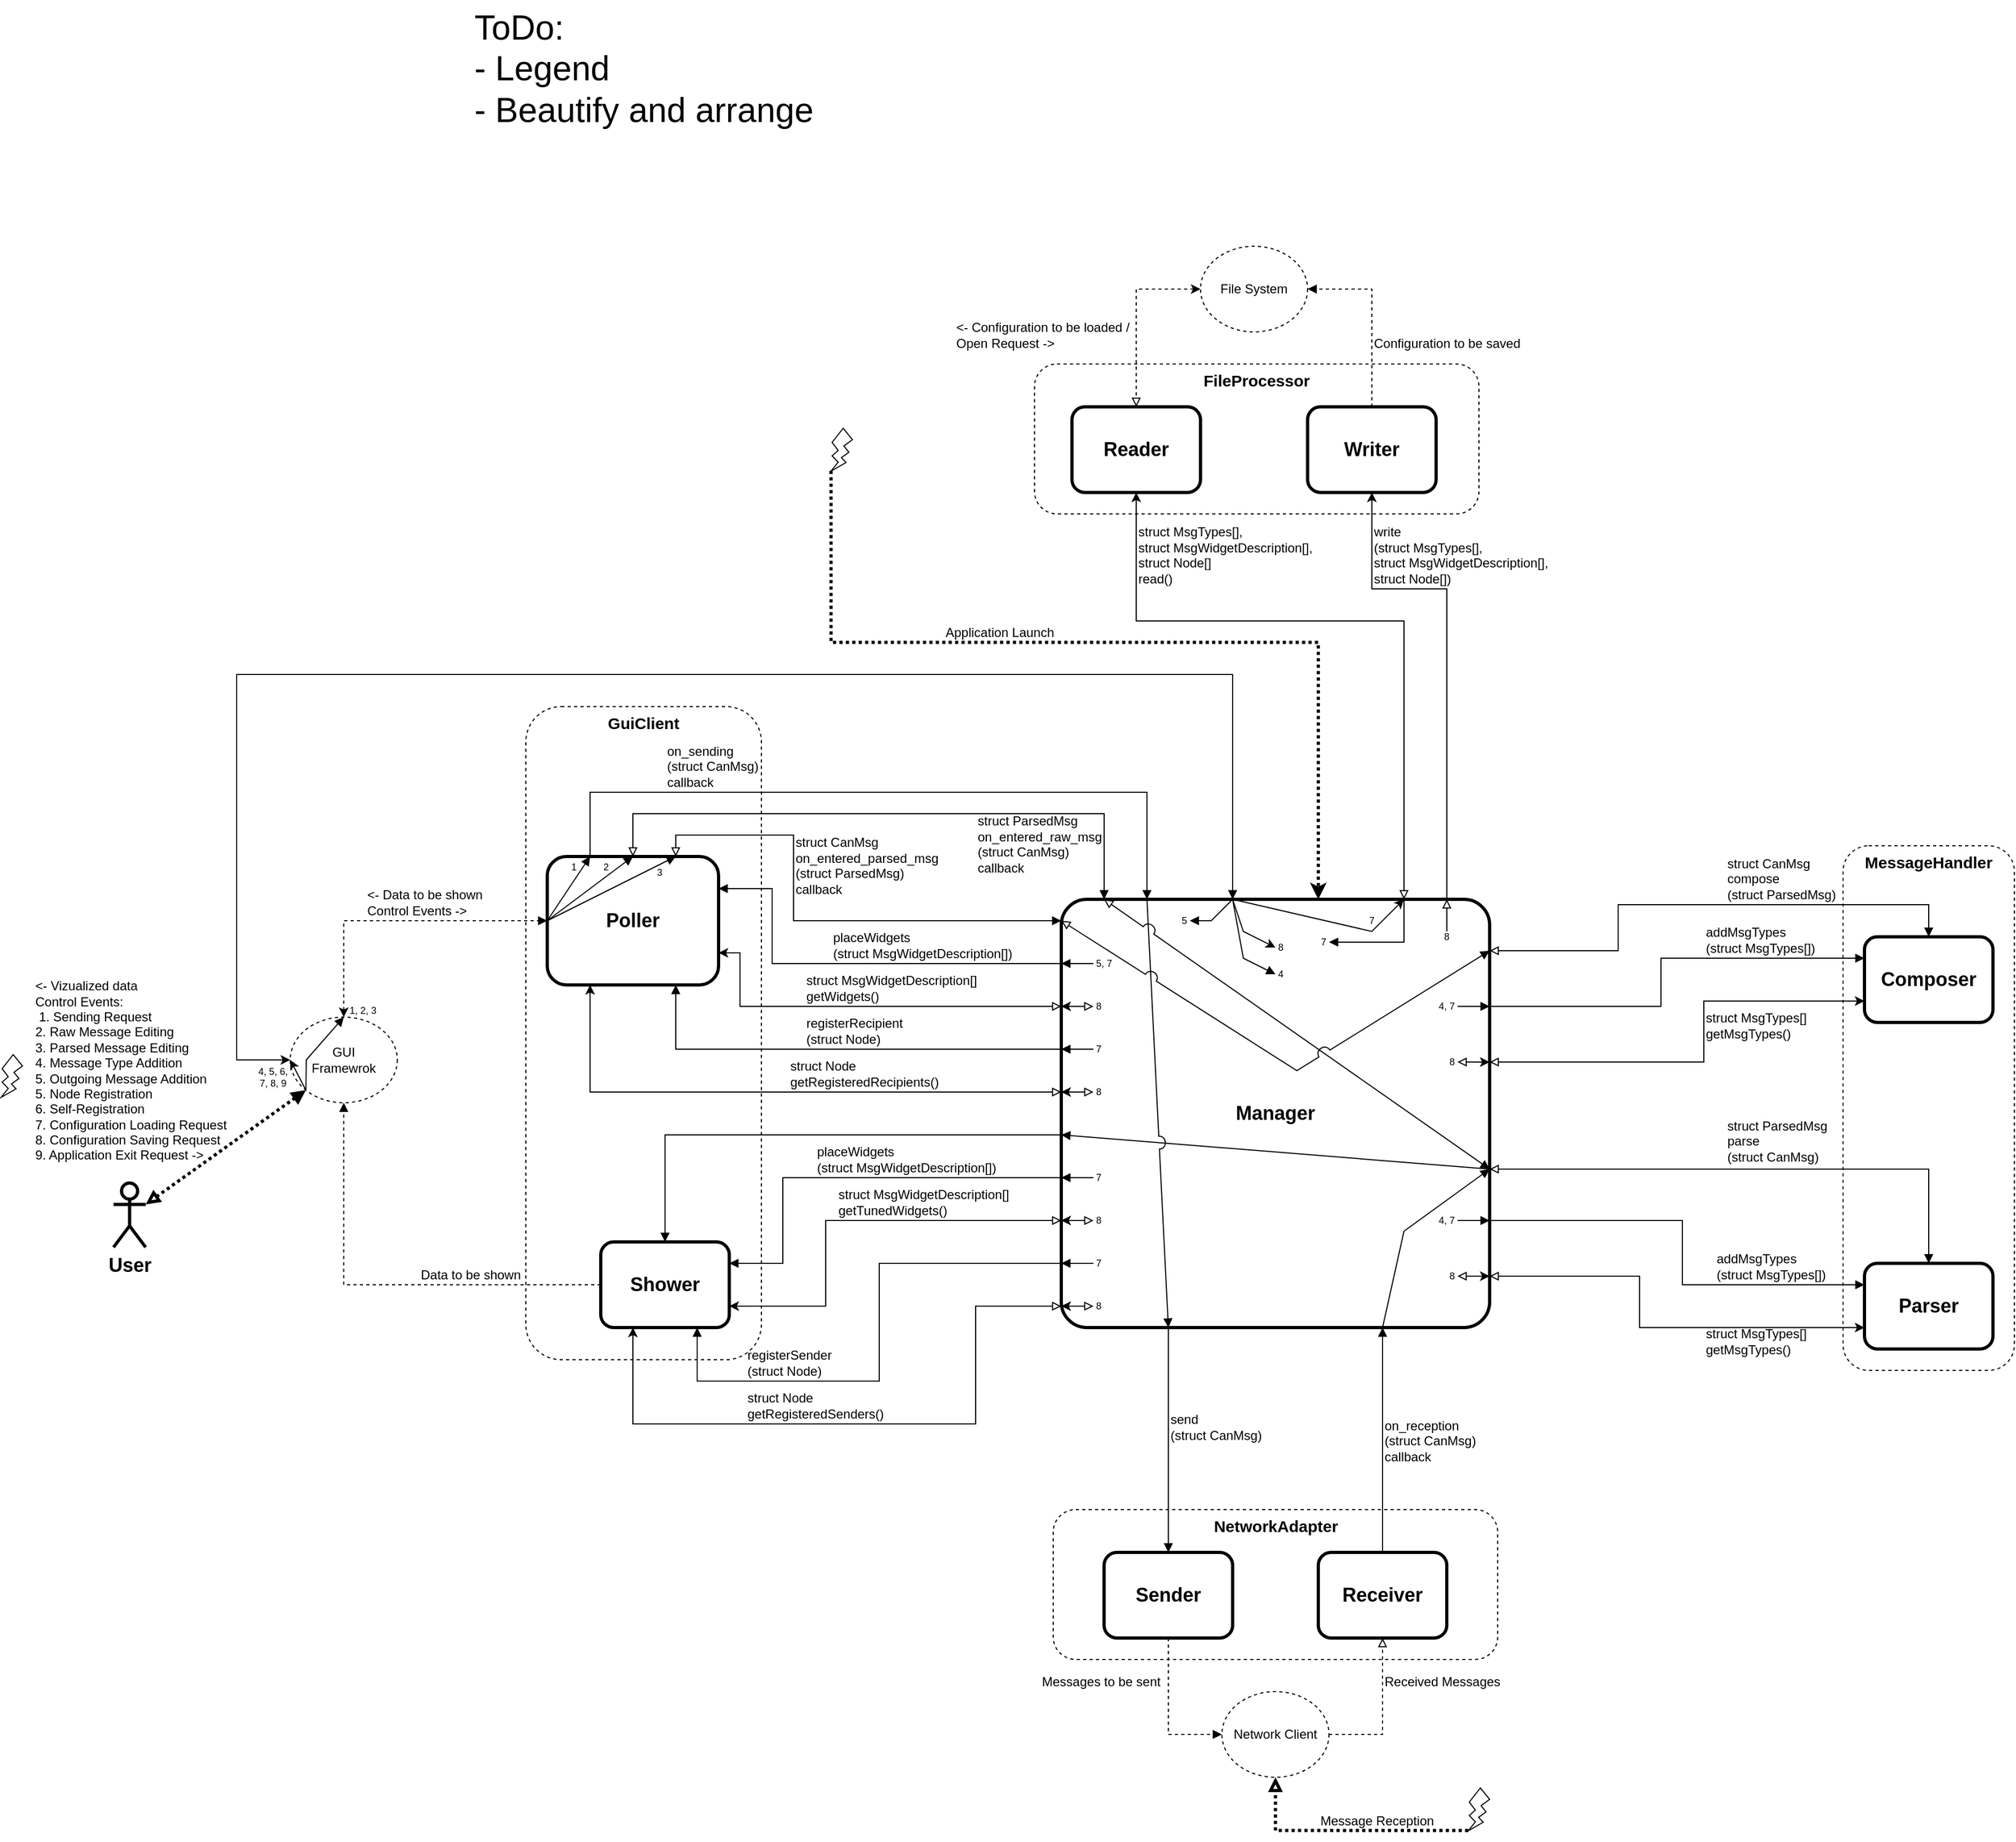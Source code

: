 <mxfile version="24.7.17">
  <diagram name="Page-1" id="uqv7fCo5bTJ5ZhZfO4SZ">
    <mxGraphModel dx="5737" dy="3427" grid="1" gridSize="10" guides="1" tooltips="1" connect="1" arrows="1" fold="1" page="1" pageScale="1" pageWidth="850" pageHeight="850" math="0" shadow="0">
      <root>
        <mxCell id="0" />
        <mxCell id="1" parent="0" />
        <mxCell id="1b7-D6uKj-gsO6m6T2Pv-167" value="FileProcessor" style="rounded=1;whiteSpace=wrap;html=1;fillColor=none;dashed=1;verticalAlign=top;fontSize=15;fontStyle=1" vertex="1" parent="1">
          <mxGeometry x="-1025" y="-840" width="415" height="140" as="geometry" />
        </mxCell>
        <mxCell id="RxVEweEcyjAFFzbMhuwT-1" value="ToDo:&lt;div&gt;- Legend&lt;/div&gt;&lt;div&gt;- Beautify and arrange&lt;/div&gt;" style="text;html=1;align=left;verticalAlign=top;whiteSpace=wrap;rounded=0;fontSize=32;" parent="1" vertex="1">
          <mxGeometry x="-1550" y="-1180" width="1040" height="130" as="geometry" />
        </mxCell>
        <mxCell id="1b7-D6uKj-gsO6m6T2Pv-50" style="edgeStyle=orthogonalEdgeStyle;rounded=0;orthogonalLoop=1;jettySize=auto;html=1;entryX=0;entryY=0.5;entryDx=0;entryDy=0;exitX=0.5;exitY=1;exitDx=0;exitDy=0;dashed=1;endArrow=block;endFill=1;" edge="1" parent="1" source="TQEX-bvaSzcbGmNimmWH-2" target="TQEX-bvaSzcbGmNimmWH-41">
          <mxGeometry relative="1" as="geometry" />
        </mxCell>
        <mxCell id="TQEX-bvaSzcbGmNimmWH-2" value="Sender" style="rounded=1;whiteSpace=wrap;html=1;strokeWidth=3;fontSize=18;fontStyle=1" parent="1" vertex="1">
          <mxGeometry x="-960" y="270" width="120" height="80" as="geometry" />
        </mxCell>
        <mxCell id="TQEX-bvaSzcbGmNimmWH-67" style="edgeStyle=orthogonalEdgeStyle;rounded=0;orthogonalLoop=1;jettySize=auto;html=1;entryX=0.75;entryY=1;entryDx=0;entryDy=0;endArrow=block;endFill=1;entryPerimeter=0;" parent="1" source="TQEX-bvaSzcbGmNimmWH-4" target="TQEX-bvaSzcbGmNimmWH-48" edge="1">
          <mxGeometry relative="1" as="geometry">
            <Array as="points">
              <mxPoint x="-700" y="210" />
              <mxPoint x="-700" y="210" />
            </Array>
            <mxPoint x="-750" y="110" as="targetPoint" />
          </mxGeometry>
        </mxCell>
        <mxCell id="TQEX-bvaSzcbGmNimmWH-4" value="Receiver" style="rounded=1;whiteSpace=wrap;html=1;strokeWidth=3;fontSize=18;fontStyle=1" parent="1" vertex="1">
          <mxGeometry x="-760" y="270" width="120" height="80" as="geometry" />
        </mxCell>
        <mxCell id="TQEX-bvaSzcbGmNimmWH-8" value="Composer" style="rounded=1;whiteSpace=wrap;html=1;strokeWidth=3;fontSize=18;fontStyle=1" parent="1" vertex="1">
          <mxGeometry x="-250" y="-305" width="120" height="80" as="geometry" />
        </mxCell>
        <mxCell id="TQEX-bvaSzcbGmNimmWH-12" value="Parser" style="rounded=1;whiteSpace=wrap;html=1;strokeWidth=3;fontSize=18;fontStyle=1" parent="1" vertex="1">
          <mxGeometry x="-250" width="120" height="80" as="geometry" />
        </mxCell>
        <mxCell id="TQEX-bvaSzcbGmNimmWH-77" style="edgeStyle=orthogonalEdgeStyle;rounded=0;orthogonalLoop=1;jettySize=auto;html=1;endArrow=block;endFill=1;exitX=0.25;exitY=0;exitDx=0;exitDy=0;entryX=0.2;entryY=0;entryDx=0;entryDy=0;entryPerimeter=0;" parent="1" source="TQEX-bvaSzcbGmNimmWH-14" target="TQEX-bvaSzcbGmNimmWH-48" edge="1">
          <mxGeometry relative="1" as="geometry">
            <Array as="points">
              <mxPoint x="-1440" y="-440" />
              <mxPoint x="-920" y="-440" />
            </Array>
            <mxPoint x="-950" y="-420" as="targetPoint" />
          </mxGeometry>
        </mxCell>
        <mxCell id="TQEX-bvaSzcbGmNimmWH-80" style="edgeStyle=orthogonalEdgeStyle;rounded=0;orthogonalLoop=1;jettySize=auto;html=1;entryX=0.1;entryY=0;entryDx=0;entryDy=0;endArrow=block;endFill=1;startArrow=block;startFill=0;exitX=0.5;exitY=0;exitDx=0;exitDy=0;entryPerimeter=0;" parent="1" source="TQEX-bvaSzcbGmNimmWH-14" target="TQEX-bvaSzcbGmNimmWH-48" edge="1">
          <mxGeometry relative="1" as="geometry">
            <Array as="points">
              <mxPoint x="-1400" y="-420" />
              <mxPoint x="-960" y="-420" />
            </Array>
          </mxGeometry>
        </mxCell>
        <mxCell id="TQEX-bvaSzcbGmNimmWH-82" style="edgeStyle=orthogonalEdgeStyle;rounded=0;orthogonalLoop=1;jettySize=auto;html=1;exitX=0.75;exitY=0;exitDx=0;exitDy=0;entryX=0;entryY=0.05;entryDx=0;entryDy=0;endArrow=block;endFill=1;startArrow=block;startFill=0;entryPerimeter=0;" parent="1" source="TQEX-bvaSzcbGmNimmWH-14" target="TQEX-bvaSzcbGmNimmWH-48" edge="1">
          <mxGeometry relative="1" as="geometry">
            <Array as="points">
              <mxPoint x="-1360" y="-400" />
              <mxPoint x="-1250" y="-400" />
              <mxPoint x="-1250" y="-320" />
            </Array>
          </mxGeometry>
        </mxCell>
        <mxCell id="TQEX-bvaSzcbGmNimmWH-14" value="Poller" style="rounded=1;whiteSpace=wrap;html=1;strokeWidth=3;fontSize=18;fontStyle=1" parent="1" vertex="1">
          <mxGeometry x="-1480" y="-380" width="160" height="120" as="geometry" />
        </mxCell>
        <mxCell id="TQEX-bvaSzcbGmNimmWH-16" style="edgeStyle=orthogonalEdgeStyle;rounded=0;orthogonalLoop=1;jettySize=auto;html=1;exitX=0;exitY=0.5;exitDx=0;exitDy=0;entryX=0.5;entryY=1;entryDx=0;entryDy=0;dashed=1;endArrow=block;endFill=1;" parent="1" source="TQEX-bvaSzcbGmNimmWH-17" target="TQEX-bvaSzcbGmNimmWH-43" edge="1">
          <mxGeometry relative="1" as="geometry" />
        </mxCell>
        <mxCell id="TQEX-bvaSzcbGmNimmWH-17" value="Shower" style="rounded=1;whiteSpace=wrap;html=1;strokeWidth=3;fontSize=18;fontStyle=1" parent="1" vertex="1">
          <mxGeometry x="-1430" y="-20" width="120" height="80" as="geometry" />
        </mxCell>
        <mxCell id="TQEX-bvaSzcbGmNimmWH-18" style="edgeStyle=orthogonalEdgeStyle;rounded=0;orthogonalLoop=1;jettySize=auto;html=1;entryX=1;entryY=0.5;entryDx=0;entryDy=0;dashed=1;endArrow=block;endFill=1;" parent="1" source="TQEX-bvaSzcbGmNimmWH-19" target="TQEX-bvaSzcbGmNimmWH-45" edge="1">
          <mxGeometry relative="1" as="geometry">
            <Array as="points">
              <mxPoint x="-710" y="-910" />
            </Array>
          </mxGeometry>
        </mxCell>
        <mxCell id="TQEX-bvaSzcbGmNimmWH-19" value="Writer" style="rounded=1;whiteSpace=wrap;html=1;strokeWidth=3;fontSize=18;fontStyle=1" parent="1" vertex="1">
          <mxGeometry x="-770" y="-800" width="120" height="80" as="geometry" />
        </mxCell>
        <mxCell id="TQEX-bvaSzcbGmNimmWH-24" value="Reader" style="rounded=1;whiteSpace=wrap;html=1;strokeWidth=3;fontSize=18;fontStyle=1" parent="1" vertex="1">
          <mxGeometry x="-990" y="-800" width="120" height="80" as="geometry" />
        </mxCell>
        <mxCell id="1b7-D6uKj-gsO6m6T2Pv-59" style="edgeStyle=orthogonalEdgeStyle;rounded=0;orthogonalLoop=1;jettySize=auto;html=1;entryX=0.5;entryY=1;entryDx=0;entryDy=0;dashed=1;endArrow=block;endFill=0;" edge="1" parent="1" source="TQEX-bvaSzcbGmNimmWH-41" target="TQEX-bvaSzcbGmNimmWH-4">
          <mxGeometry relative="1" as="geometry">
            <Array as="points">
              <mxPoint x="-700" y="440" />
            </Array>
          </mxGeometry>
        </mxCell>
        <mxCell id="TQEX-bvaSzcbGmNimmWH-41" value="Network Client" style="ellipse;whiteSpace=wrap;html=1;dashed=1;" parent="1" vertex="1">
          <mxGeometry x="-850" y="400" width="100" height="80" as="geometry" />
        </mxCell>
        <mxCell id="TQEX-bvaSzcbGmNimmWH-42" style="edgeStyle=orthogonalEdgeStyle;rounded=0;orthogonalLoop=1;jettySize=auto;html=1;exitX=0.5;exitY=0;exitDx=0;exitDy=0;entryX=0;entryY=0.5;entryDx=0;entryDy=0;dashed=1;endArrow=block;endFill=1;startArrow=classic;startFill=1;" parent="1" source="TQEX-bvaSzcbGmNimmWH-43" target="TQEX-bvaSzcbGmNimmWH-14" edge="1">
          <mxGeometry relative="1" as="geometry" />
        </mxCell>
        <mxCell id="TQEX-bvaSzcbGmNimmWH-43" value="GUI&lt;br&gt;Framewrok" style="ellipse;whiteSpace=wrap;html=1;dashed=1;" parent="1" vertex="1">
          <mxGeometry x="-1720" y="-230" width="100" height="80" as="geometry" />
        </mxCell>
        <mxCell id="TQEX-bvaSzcbGmNimmWH-44" style="edgeStyle=orthogonalEdgeStyle;rounded=0;orthogonalLoop=1;jettySize=auto;html=1;exitX=0;exitY=0.5;exitDx=0;exitDy=0;dashed=1;entryX=0.5;entryY=0;entryDx=0;entryDy=0;endArrow=block;endFill=0;startArrow=classic;startFill=1;" parent="1" source="TQEX-bvaSzcbGmNimmWH-45" target="TQEX-bvaSzcbGmNimmWH-24" edge="1">
          <mxGeometry relative="1" as="geometry">
            <Array as="points">
              <mxPoint x="-930" y="-910" />
            </Array>
          </mxGeometry>
        </mxCell>
        <mxCell id="TQEX-bvaSzcbGmNimmWH-45" value="File System" style="ellipse;whiteSpace=wrap;html=1;dashed=1;" parent="1" vertex="1">
          <mxGeometry x="-870" y="-950" width="100" height="80" as="geometry" />
        </mxCell>
        <mxCell id="TQEX-bvaSzcbGmNimmWH-48" value="Manager" style="rounded=1;whiteSpace=wrap;html=1;strokeWidth=3;fontSize=18;fontStyle=1;verticalAlign=middle;points=[[0,0.05,0,0,0],[0,0.15,0,0,0],[0,0.25,0,0,0],[0,0.35,0,0,0],[0,0.45,0,0,0],[0,0.55,0,0,0],[0,0.65,0,0,0],[0,0.75,0,0,0],[0,0.85,0,0,0],[0,0.95,0,0,0],[0.1,0,0,0,0],[0.2,0,0,0,0],[0.25,1,0,0,0],[0.3,0,0,0,0],[0.4,0,0,0,0],[0.5,0,0,0,0],[0.5,1,0,0,0],[0.6,0,0,0,0],[0.7,0,0,0,0],[0.75,1,0,0,0],[0.8,0,0,0,0],[0.9,0,0,0,0],[1,0.12,0,0,0],[1,0.25,0,0,0],[1,0.38,0,0,0],[1,0.5,0,0,0],[1,0.63,0,0,0],[1,0.75,0,0,0],[1,0.88,0,0,0]];absoluteArcSize=1;arcSize=48;" parent="1" vertex="1">
          <mxGeometry x="-1000" y="-340" width="400" height="400" as="geometry" />
        </mxCell>
        <mxCell id="TQEX-bvaSzcbGmNimmWH-84" style="edgeStyle=orthogonalEdgeStyle;rounded=0;orthogonalLoop=1;jettySize=auto;html=1;entryX=0.5;entryY=0;entryDx=0;entryDy=0;endArrow=block;endFill=1;startArrow=block;startFill=0;exitX=1;exitY=0.12;exitDx=0;exitDy=0;exitPerimeter=0;" parent="1" source="TQEX-bvaSzcbGmNimmWH-48" target="TQEX-bvaSzcbGmNimmWH-8" edge="1">
          <mxGeometry relative="1" as="geometry">
            <mxPoint x="-510" y="-145.0" as="sourcePoint" />
            <Array as="points">
              <mxPoint x="-480" y="-292" />
              <mxPoint x="-480" y="-335" />
              <mxPoint x="-190" y="-335" />
            </Array>
          </mxGeometry>
        </mxCell>
        <mxCell id="1b7-D6uKj-gsO6m6T2Pv-15" style="edgeStyle=orthogonalEdgeStyle;rounded=0;orthogonalLoop=1;jettySize=auto;html=1;entryX=0;entryY=0.25;entryDx=0;entryDy=0;endArrow=block;endFill=1;exitX=1;exitY=0.25;exitDx=0;exitDy=0;exitPerimeter=0;" edge="1" parent="1" source="TQEX-bvaSzcbGmNimmWH-48" target="TQEX-bvaSzcbGmNimmWH-8">
          <mxGeometry relative="1" as="geometry">
            <mxPoint x="-510" y="-125.0" as="sourcePoint" />
            <Array as="points">
              <mxPoint x="-440" y="-240" />
              <mxPoint x="-440" y="-285" />
            </Array>
          </mxGeometry>
        </mxCell>
        <mxCell id="1b7-D6uKj-gsO6m6T2Pv-24" style="edgeStyle=orthogonalEdgeStyle;rounded=0;orthogonalLoop=1;jettySize=auto;html=1;entryX=0;entryY=0.75;entryDx=0;entryDy=0;endArrow=classic;endFill=1;startArrow=block;startFill=0;exitX=1;exitY=0.38;exitDx=0;exitDy=0;exitPerimeter=0;" edge="1" parent="1" source="TQEX-bvaSzcbGmNimmWH-48" target="TQEX-bvaSzcbGmNimmWH-8">
          <mxGeometry relative="1" as="geometry">
            <mxPoint x="-510" y="-105.0" as="sourcePoint" />
            <Array as="points">
              <mxPoint x="-400" y="-188" />
              <mxPoint x="-400" y="-245" />
            </Array>
          </mxGeometry>
        </mxCell>
        <mxCell id="1b7-D6uKj-gsO6m6T2Pv-29" style="edgeStyle=orthogonalEdgeStyle;rounded=0;orthogonalLoop=1;jettySize=auto;html=1;entryX=0;entryY=0.75;entryDx=0;entryDy=0;startArrow=block;startFill=0;exitX=1;exitY=0.88;exitDx=0;exitDy=0;exitPerimeter=0;" edge="1" parent="1" source="TQEX-bvaSzcbGmNimmWH-48" target="TQEX-bvaSzcbGmNimmWH-12">
          <mxGeometry relative="1" as="geometry">
            <mxPoint x="-510" y="-45" as="sourcePoint" />
            <Array as="points">
              <mxPoint x="-460" y="12" />
              <mxPoint x="-460" y="60" />
            </Array>
          </mxGeometry>
        </mxCell>
        <mxCell id="TQEX-bvaSzcbGmNimmWH-69" style="edgeStyle=orthogonalEdgeStyle;rounded=0;orthogonalLoop=1;jettySize=auto;html=1;entryX=0.5;entryY=0;entryDx=0;entryDy=0;startArrow=block;startFill=0;endArrow=block;endFill=1;exitX=1;exitY=0.63;exitDx=0;exitDy=0;exitPerimeter=0;" parent="1" source="TQEX-bvaSzcbGmNimmWH-48" target="TQEX-bvaSzcbGmNimmWH-12" edge="1">
          <mxGeometry relative="1" as="geometry">
            <Array as="points">
              <mxPoint x="-190" y="-88" />
            </Array>
            <mxPoint x="-510" y="-85" as="sourcePoint" />
          </mxGeometry>
        </mxCell>
        <mxCell id="1b7-D6uKj-gsO6m6T2Pv-13" style="edgeStyle=orthogonalEdgeStyle;rounded=0;orthogonalLoop=1;jettySize=auto;html=1;endArrow=block;endFill=1;entryX=0;entryY=0.25;entryDx=0;entryDy=0;exitX=1;exitY=0.75;exitDx=0;exitDy=0;exitPerimeter=0;" edge="1" parent="1" source="TQEX-bvaSzcbGmNimmWH-48" target="TQEX-bvaSzcbGmNimmWH-12">
          <mxGeometry relative="1" as="geometry">
            <mxPoint x="-530" y="-50" as="sourcePoint" />
            <mxPoint x="-280" y="5" as="targetPoint" />
            <Array as="points">
              <mxPoint x="-420" y="-40" />
              <mxPoint x="-420" y="20" />
            </Array>
          </mxGeometry>
        </mxCell>
        <mxCell id="1b7-D6uKj-gsO6m6T2Pv-18" style="edgeStyle=orthogonalEdgeStyle;rounded=0;orthogonalLoop=1;jettySize=auto;html=1;endArrow=block;endFill=1;entryX=1;entryY=0.25;entryDx=0;entryDy=0;exitX=0;exitY=0.15;exitDx=0;exitDy=0;exitPerimeter=0;" edge="1" parent="1" source="TQEX-bvaSzcbGmNimmWH-48" target="TQEX-bvaSzcbGmNimmWH-14">
          <mxGeometry relative="1" as="geometry">
            <mxPoint x="-1270" y="-360" as="targetPoint" />
            <Array as="points">
              <mxPoint x="-1270" y="-280" />
              <mxPoint x="-1270" y="-350" />
            </Array>
          </mxGeometry>
        </mxCell>
        <mxCell id="1b7-D6uKj-gsO6m6T2Pv-35" style="edgeStyle=orthogonalEdgeStyle;rounded=0;orthogonalLoop=1;jettySize=auto;html=1;startArrow=block;startFill=0;entryX=1;entryY=0.75;entryDx=0;entryDy=0;exitX=0;exitY=0.75;exitDx=0;exitDy=0;exitPerimeter=0;" edge="1" parent="1" source="TQEX-bvaSzcbGmNimmWH-48" target="TQEX-bvaSzcbGmNimmWH-17">
          <mxGeometry relative="1" as="geometry">
            <mxPoint x="-1060" y="-110" as="sourcePoint" />
            <mxPoint x="-1190" as="targetPoint" />
            <Array as="points">
              <mxPoint x="-1220" y="-40" />
              <mxPoint x="-1220" y="40" />
            </Array>
          </mxGeometry>
        </mxCell>
        <mxCell id="TQEX-bvaSzcbGmNimmWH-79" style="edgeStyle=orthogonalEdgeStyle;rounded=0;orthogonalLoop=1;jettySize=auto;html=1;entryX=0.5;entryY=0;entryDx=0;entryDy=0;endArrow=block;endFill=1;exitX=0.25;exitY=1;exitDx=0;exitDy=0;exitPerimeter=0;" parent="1" source="TQEX-bvaSzcbGmNimmWH-48" target="TQEX-bvaSzcbGmNimmWH-2" edge="1">
          <mxGeometry relative="1" as="geometry">
            <mxPoint x="-870" y="110" as="sourcePoint" />
          </mxGeometry>
        </mxCell>
        <mxCell id="TQEX-bvaSzcbGmNimmWH-68" value="on_reception&lt;div&gt;(struct CanMsg)&lt;/div&gt;&lt;div&gt;callback&lt;/div&gt;" style="text;html=1;align=left;verticalAlign=bottom;whiteSpace=wrap;rounded=0;" parent="1" vertex="1">
          <mxGeometry x="-700" y="140" width="90" height="50" as="geometry" />
        </mxCell>
        <mxCell id="TQEX-bvaSzcbGmNimmWH-70" value="struct ParsedMsg&lt;div&gt;parse&lt;div&gt;(struct CanMsg)&lt;/div&gt;&lt;/div&gt;" style="text;html=1;align=left;verticalAlign=bottom;whiteSpace=wrap;rounded=0;" parent="1" vertex="1">
          <mxGeometry x="-380" y="-140" width="110" height="50" as="geometry" />
        </mxCell>
        <mxCell id="TQEX-bvaSzcbGmNimmWH-72" value="&amp;lt;- Data to be shown&lt;div&gt;Control Events -&amp;gt;&lt;/div&gt;" style="text;html=1;align=left;verticalAlign=bottom;whiteSpace=wrap;rounded=0;" parent="1" vertex="1">
          <mxGeometry x="-1650" y="-350" width="130" height="30" as="geometry" />
        </mxCell>
        <mxCell id="TQEX-bvaSzcbGmNimmWH-71" style="edgeStyle=orthogonalEdgeStyle;rounded=0;orthogonalLoop=1;jettySize=auto;html=1;entryX=0.5;entryY=0;entryDx=0;entryDy=0;endArrow=block;endFill=1;jumpStyle=arc;jumpSize=12;exitX=0;exitY=0.55;exitDx=0;exitDy=0;exitPerimeter=0;" parent="1" source="TQEX-bvaSzcbGmNimmWH-48" target="TQEX-bvaSzcbGmNimmWH-17" edge="1">
          <mxGeometry relative="1" as="geometry">
            <Array as="points">
              <mxPoint x="-1370" y="-120" />
            </Array>
            <mxPoint x="-1080" y="-130" as="sourcePoint" />
          </mxGeometry>
        </mxCell>
        <mxCell id="TQEX-bvaSzcbGmNimmWH-76" value="send&lt;br&gt;(struct CanMsg)" style="text;html=1;align=left;verticalAlign=bottom;whiteSpace=wrap;rounded=0;" parent="1" vertex="1">
          <mxGeometry x="-900" y="140" width="90" height="30" as="geometry" />
        </mxCell>
        <mxCell id="TQEX-bvaSzcbGmNimmWH-78" value="on_sending&lt;div&gt;(struct CanMsg)&lt;/div&gt;&lt;div&gt;callback&lt;/div&gt;" style="text;html=1;align=left;verticalAlign=bottom;whiteSpace=wrap;rounded=0;" parent="1" vertex="1">
          <mxGeometry x="-1370" y="-490" width="90" height="50" as="geometry" />
        </mxCell>
        <mxCell id="TQEX-bvaSzcbGmNimmWH-81" value="struct ParsedMsg&lt;div&gt;on_entered_raw_msg&lt;div&gt;(struct CanMsg)&lt;/div&gt;&lt;div&gt;callback&lt;/div&gt;&lt;/div&gt;" style="text;html=1;align=left;verticalAlign=bottom;whiteSpace=wrap;rounded=0;" parent="1" vertex="1">
          <mxGeometry x="-1080" y="-420" width="120" height="60" as="geometry" />
        </mxCell>
        <mxCell id="TQEX-bvaSzcbGmNimmWH-83" value="&lt;div&gt;struct CanMsg&lt;/div&gt;&lt;div&gt;on_entered_parsed_msg&lt;div&gt;(struct ParsedMsg)&lt;/div&gt;&lt;div&gt;callback&lt;/div&gt;&lt;/div&gt;" style="text;html=1;align=left;verticalAlign=bottom;whiteSpace=wrap;rounded=0;" parent="1" vertex="1">
          <mxGeometry x="-1250" y="-400" width="140" height="60" as="geometry" />
        </mxCell>
        <mxCell id="TQEX-bvaSzcbGmNimmWH-85" value="&lt;div&gt;struct CanMsg&lt;/div&gt;&lt;div&gt;compose&lt;div&gt;(struct ParsedMsg)&lt;/div&gt;&lt;/div&gt;" style="text;html=1;align=left;verticalAlign=bottom;whiteSpace=wrap;rounded=0;" parent="1" vertex="1">
          <mxGeometry x="-380" y="-385" width="110" height="50" as="geometry" />
        </mxCell>
        <mxCell id="1b7-D6uKj-gsO6m6T2Pv-11" style="edgeStyle=orthogonalEdgeStyle;rounded=0;orthogonalLoop=1;jettySize=auto;html=1;exitX=0.8;exitY=0;exitDx=0;exitDy=0;endArrow=classic;endFill=1;startArrow=block;startFill=0;entryX=0.5;entryY=1;entryDx=0;entryDy=0;exitPerimeter=0;" edge="1" parent="1" source="TQEX-bvaSzcbGmNimmWH-48" target="TQEX-bvaSzcbGmNimmWH-24">
          <mxGeometry relative="1" as="geometry">
            <Array as="points">
              <mxPoint x="-680" y="-600" />
              <mxPoint x="-930" y="-600" />
            </Array>
          </mxGeometry>
        </mxCell>
        <mxCell id="1b7-D6uKj-gsO6m6T2Pv-26" style="edgeStyle=orthogonalEdgeStyle;rounded=0;orthogonalLoop=1;jettySize=auto;html=1;exitX=0.9;exitY=0;exitDx=0;exitDy=0;entryX=0.5;entryY=1;entryDx=0;entryDy=0;exitPerimeter=0;" edge="1" parent="1" source="TQEX-bvaSzcbGmNimmWH-48" target="TQEX-bvaSzcbGmNimmWH-19">
          <mxGeometry relative="1" as="geometry">
            <mxPoint x="-648" y="-340.01" as="sourcePoint" />
            <mxPoint x="-650" y="-640.01" as="targetPoint" />
            <Array as="points">
              <mxPoint x="-640" y="-630" />
              <mxPoint x="-710" y="-630" />
            </Array>
          </mxGeometry>
        </mxCell>
        <mxCell id="1b7-D6uKj-gsO6m6T2Pv-12" value="struct MsgTypes[],&lt;div&gt;struct MsgWidgetDescription[],&lt;/div&gt;&lt;div&gt;struct Node[]&lt;br&gt;&lt;div&gt;read&lt;span style=&quot;background-color: initial;&quot;&gt;()&lt;/span&gt;&lt;/div&gt;&lt;/div&gt;" style="text;html=1;align=left;verticalAlign=bottom;whiteSpace=wrap;rounded=0;" vertex="1" parent="1">
          <mxGeometry x="-930" y="-680" width="170" height="50" as="geometry" />
        </mxCell>
        <mxCell id="1b7-D6uKj-gsO6m6T2Pv-14" value="&lt;div&gt;addMsgTypes&lt;div&gt;(struct MsgTypes[])&lt;/div&gt;&lt;/div&gt;" style="text;html=1;align=left;verticalAlign=bottom;whiteSpace=wrap;rounded=0;" vertex="1" parent="1">
          <mxGeometry x="-390" y="-20" width="110" height="40" as="geometry" />
        </mxCell>
        <mxCell id="1b7-D6uKj-gsO6m6T2Pv-16" value="&lt;div&gt;addMsgTypes&lt;div&gt;(struct MsgTypes[])&lt;/div&gt;&lt;/div&gt;" style="text;html=1;align=left;verticalAlign=bottom;whiteSpace=wrap;rounded=0;" vertex="1" parent="1">
          <mxGeometry x="-400" y="-315" width="110" height="30" as="geometry" />
        </mxCell>
        <mxCell id="1b7-D6uKj-gsO6m6T2Pv-19" value="&lt;div&gt;&lt;span style=&quot;background-color: initial;&quot;&gt;placeWidgets&lt;/span&gt;&lt;/div&gt;&lt;div&gt;&lt;span style=&quot;background-color: initial;&quot;&gt;(&lt;/span&gt;&lt;span style=&quot;background-color: initial;&quot;&gt;struct MsgWidgetDescription[]&lt;/span&gt;&lt;span style=&quot;background-color: initial;&quot;&gt;)&lt;/span&gt;&lt;/div&gt;" style="text;html=1;align=left;verticalAlign=bottom;whiteSpace=wrap;rounded=0;" vertex="1" parent="1">
          <mxGeometry x="-1215" y="-310" width="170" height="30" as="geometry" />
        </mxCell>
        <mxCell id="1b7-D6uKj-gsO6m6T2Pv-21" style="edgeStyle=orthogonalEdgeStyle;rounded=0;orthogonalLoop=1;jettySize=auto;html=1;entryX=1;entryY=0.25;entryDx=0;entryDy=0;exitX=0;exitY=0.65;exitDx=0;exitDy=0;endArrow=block;endFill=1;exitPerimeter=0;" edge="1" parent="1" source="TQEX-bvaSzcbGmNimmWH-48" target="TQEX-bvaSzcbGmNimmWH-17">
          <mxGeometry relative="1" as="geometry">
            <mxPoint x="-1040" y="-130" as="sourcePoint" />
            <Array as="points">
              <mxPoint x="-1260" y="-80" />
              <mxPoint x="-1260" />
            </Array>
          </mxGeometry>
        </mxCell>
        <mxCell id="1b7-D6uKj-gsO6m6T2Pv-22" value="&lt;div&gt;&lt;span style=&quot;background-color: initial;&quot;&gt;placeWidgets&lt;/span&gt;&lt;/div&gt;&lt;div&gt;&lt;span style=&quot;background-color: initial;&quot;&gt;(&lt;/span&gt;&lt;span style=&quot;background-color: initial;&quot;&gt;struct MsgWidgetDescription[]&lt;/span&gt;&lt;span style=&quot;background-color: initial;&quot;&gt;)&lt;/span&gt;&lt;/div&gt;" style="text;html=1;align=left;verticalAlign=bottom;whiteSpace=wrap;rounded=0;" vertex="1" parent="1">
          <mxGeometry x="-1230" y="-110" width="170" height="30" as="geometry" />
        </mxCell>
        <mxCell id="1b7-D6uKj-gsO6m6T2Pv-25" value="struct MsgTypes[]&lt;div&gt;getMsgTypes&lt;span style=&quot;background-color: initial;&quot;&gt;()&lt;/span&gt;&lt;/div&gt;" style="text;html=1;align=left;verticalAlign=bottom;whiteSpace=wrap;rounded=0;" vertex="1" parent="1">
          <mxGeometry x="-400" y="-245" width="110" height="40" as="geometry" />
        </mxCell>
        <mxCell id="1b7-D6uKj-gsO6m6T2Pv-27" value="&lt;div&gt;write&lt;/div&gt;&lt;div&gt;&lt;span style=&quot;background-color: initial;&quot;&gt;(&lt;/span&gt;&lt;span style=&quot;background-color: initial;&quot;&gt;struct MsgTypes[],&lt;/span&gt;&lt;/div&gt;&lt;div&gt;&lt;span style=&quot;background-color: initial;&quot;&gt;struct MsgWidgetDescription[],&lt;/span&gt;&lt;/div&gt;&lt;div&gt;&lt;span style=&quot;background-color: initial;&quot;&gt;struct Node[])&lt;br&gt;&lt;/span&gt;&lt;/div&gt;" style="text;html=1;align=left;verticalAlign=bottom;whiteSpace=wrap;rounded=0;" vertex="1" parent="1">
          <mxGeometry x="-710" y="-680" width="170" height="50" as="geometry" />
        </mxCell>
        <mxCell id="1b7-D6uKj-gsO6m6T2Pv-30" value="struct MsgTypes[]&lt;div&gt;getMsgTypes&lt;span style=&quot;background-color: initial;&quot;&gt;()&lt;/span&gt;&lt;/div&gt;" style="text;html=1;align=left;verticalAlign=bottom;whiteSpace=wrap;rounded=0;" vertex="1" parent="1">
          <mxGeometry x="-400" y="60" width="110" height="30" as="geometry" />
        </mxCell>
        <mxCell id="1b7-D6uKj-gsO6m6T2Pv-32" style="edgeStyle=orthogonalEdgeStyle;rounded=0;orthogonalLoop=1;jettySize=auto;html=1;startArrow=block;startFill=0;entryX=1;entryY=0.75;entryDx=0;entryDy=0;exitX=0;exitY=0.25;exitDx=0;exitDy=0;exitPerimeter=0;" edge="1" parent="1" source="TQEX-bvaSzcbGmNimmWH-48" target="TQEX-bvaSzcbGmNimmWH-14">
          <mxGeometry relative="1" as="geometry">
            <Array as="points">
              <mxPoint x="-1300" y="-240" />
              <mxPoint x="-1300" y="-290" />
            </Array>
          </mxGeometry>
        </mxCell>
        <mxCell id="1b7-D6uKj-gsO6m6T2Pv-33" value="struct MsgWidgetDescription[]&lt;div&gt;getWidgets&lt;span style=&quot;background-color: initial;&quot;&gt;()&lt;/span&gt;&lt;/div&gt;" style="text;html=1;align=left;verticalAlign=bottom;whiteSpace=wrap;rounded=0;" vertex="1" parent="1">
          <mxGeometry x="-1240" y="-270" width="170" height="30" as="geometry" />
        </mxCell>
        <mxCell id="1b7-D6uKj-gsO6m6T2Pv-36" value="struct MsgWidgetDescription[]&lt;div&gt;getTunedWidgets&lt;span style=&quot;background-color: initial;&quot;&gt;()&lt;/span&gt;&lt;/div&gt;" style="text;html=1;align=left;verticalAlign=bottom;whiteSpace=wrap;rounded=0;" vertex="1" parent="1">
          <mxGeometry x="-1210" y="-70" width="170" height="30" as="geometry" />
        </mxCell>
        <mxCell id="1b7-D6uKj-gsO6m6T2Pv-40" style="edgeStyle=orthogonalEdgeStyle;rounded=0;orthogonalLoop=1;jettySize=auto;html=1;entryX=0.75;entryY=1;entryDx=0;entryDy=0;endArrow=block;endFill=1;exitX=0;exitY=0.35;exitDx=0;exitDy=0;exitPerimeter=0;" edge="1" parent="1" source="TQEX-bvaSzcbGmNimmWH-48" target="TQEX-bvaSzcbGmNimmWH-14">
          <mxGeometry relative="1" as="geometry">
            <Array as="points">
              <mxPoint x="-1360" y="-200" />
            </Array>
          </mxGeometry>
        </mxCell>
        <mxCell id="1b7-D6uKj-gsO6m6T2Pv-41" style="edgeStyle=orthogonalEdgeStyle;rounded=0;orthogonalLoop=1;jettySize=auto;html=1;startArrow=block;startFill=0;exitX=0;exitY=0.45;exitDx=0;exitDy=0;exitPerimeter=0;entryX=0.25;entryY=1;entryDx=0;entryDy=0;" edge="1" parent="1" source="TQEX-bvaSzcbGmNimmWH-48" target="TQEX-bvaSzcbGmNimmWH-14">
          <mxGeometry relative="1" as="geometry">
            <mxPoint x="-1400" y="-270" as="targetPoint" />
            <Array as="points">
              <mxPoint x="-1440" y="-160" />
            </Array>
          </mxGeometry>
        </mxCell>
        <mxCell id="1b7-D6uKj-gsO6m6T2Pv-42" value="&lt;div&gt;&lt;span style=&quot;background-color: initial;&quot;&gt;registerRecipient&lt;/span&gt;&lt;/div&gt;&lt;div&gt;&lt;span style=&quot;background-color: initial;&quot;&gt;(&lt;/span&gt;&lt;span style=&quot;background-color: initial;&quot;&gt;struct Node&lt;/span&gt;&lt;span style=&quot;background-color: initial;&quot;&gt;)&lt;/span&gt;&lt;/div&gt;" style="text;html=1;align=left;verticalAlign=bottom;whiteSpace=wrap;rounded=0;" vertex="1" parent="1">
          <mxGeometry x="-1240" y="-230" width="100" height="30" as="geometry" />
        </mxCell>
        <mxCell id="1b7-D6uKj-gsO6m6T2Pv-43" value="&lt;div&gt;&lt;span style=&quot;background-color: initial;&quot;&gt;struct Node&lt;/span&gt;&lt;/div&gt;&lt;div&gt;&lt;span style=&quot;background-color: initial;&quot;&gt;getRegisteredRecipients&lt;/span&gt;&lt;span style=&quot;background-color: initial;&quot;&gt;(&lt;/span&gt;&lt;span style=&quot;background-color: initial;&quot;&gt;)&lt;/span&gt;&lt;/div&gt;" style="text;html=1;align=left;verticalAlign=bottom;whiteSpace=wrap;rounded=0;" vertex="1" parent="1">
          <mxGeometry x="-1255" y="-190" width="140" height="30" as="geometry" />
        </mxCell>
        <mxCell id="1b7-D6uKj-gsO6m6T2Pv-46" style="edgeStyle=orthogonalEdgeStyle;rounded=0;orthogonalLoop=1;jettySize=auto;html=1;entryX=0.75;entryY=1;entryDx=0;entryDy=0;endArrow=block;endFill=1;exitX=0;exitY=0.85;exitDx=0;exitDy=0;exitPerimeter=0;" edge="1" parent="1" source="TQEX-bvaSzcbGmNimmWH-48" target="TQEX-bvaSzcbGmNimmWH-17">
          <mxGeometry relative="1" as="geometry">
            <Array as="points">
              <mxPoint x="-1170" />
              <mxPoint x="-1170" y="110" />
              <mxPoint x="-1340" y="110" />
            </Array>
          </mxGeometry>
        </mxCell>
        <mxCell id="1b7-D6uKj-gsO6m6T2Pv-47" style="edgeStyle=orthogonalEdgeStyle;rounded=0;orthogonalLoop=1;jettySize=auto;html=1;entryX=0.25;entryY=1;entryDx=0;entryDy=0;startArrow=block;startFill=0;exitX=0;exitY=0.95;exitDx=0;exitDy=0;exitPerimeter=0;" edge="1" parent="1" source="TQEX-bvaSzcbGmNimmWH-48" target="TQEX-bvaSzcbGmNimmWH-17">
          <mxGeometry relative="1" as="geometry">
            <mxPoint x="-1020" y="50.0" as="sourcePoint" />
            <Array as="points">
              <mxPoint x="-1080" y="40" />
              <mxPoint x="-1080" y="150" />
              <mxPoint x="-1400" y="150" />
            </Array>
          </mxGeometry>
        </mxCell>
        <mxCell id="1b7-D6uKj-gsO6m6T2Pv-48" value="&lt;div&gt;&lt;span style=&quot;background-color: initial;&quot;&gt;registerSender&lt;/span&gt;&lt;/div&gt;&lt;div&gt;&lt;span style=&quot;background-color: initial;&quot;&gt;(&lt;/span&gt;&lt;span style=&quot;background-color: initial;&quot;&gt;struct Node&lt;/span&gt;&lt;span style=&quot;background-color: initial;&quot;&gt;)&lt;/span&gt;&lt;/div&gt;" style="text;html=1;align=left;verticalAlign=bottom;whiteSpace=wrap;rounded=0;" vertex="1" parent="1">
          <mxGeometry x="-1295" y="80" width="100" height="30" as="geometry" />
        </mxCell>
        <mxCell id="1b7-D6uKj-gsO6m6T2Pv-49" value="&lt;div&gt;&lt;span style=&quot;background-color: initial;&quot;&gt;struct Node&lt;/span&gt;&lt;/div&gt;&lt;div&gt;&lt;span style=&quot;background-color: initial;&quot;&gt;getRegisteredSenders&lt;/span&gt;&lt;span style=&quot;background-color: initial;&quot;&gt;(&lt;/span&gt;&lt;span style=&quot;background-color: initial;&quot;&gt;)&lt;/span&gt;&lt;/div&gt;" style="text;html=1;align=left;verticalAlign=bottom;whiteSpace=wrap;rounded=0;" vertex="1" parent="1">
          <mxGeometry x="-1295" y="120" width="140" height="30" as="geometry" />
        </mxCell>
        <mxCell id="1b7-D6uKj-gsO6m6T2Pv-61" style="edgeStyle=orthogonalEdgeStyle;rounded=0;orthogonalLoop=1;jettySize=auto;html=1;entryX=0;entryY=0.5;entryDx=0;entryDy=0;startArrow=block;startFill=1;exitX=0.4;exitY=0;exitDx=0;exitDy=0;exitPerimeter=0;" edge="1" parent="1" source="TQEX-bvaSzcbGmNimmWH-48" target="TQEX-bvaSzcbGmNimmWH-43">
          <mxGeometry relative="1" as="geometry">
            <mxPoint x="-800" y="-430" as="sourcePoint" />
            <Array as="points">
              <mxPoint x="-840" y="-550" />
              <mxPoint x="-1770" y="-550" />
              <mxPoint x="-1770" y="-190" />
            </Array>
          </mxGeometry>
        </mxCell>
        <mxCell id="1b7-D6uKj-gsO6m6T2Pv-62" value="&amp;lt;- Vizualized data&lt;div&gt;Control Events:&lt;/div&gt;&lt;div&gt;&amp;nbsp;1. Sending Request&lt;div&gt;2. R&lt;span style=&quot;background-color: initial;&quot;&gt;aw Message&amp;nbsp;&lt;/span&gt;&lt;span style=&quot;background-color: initial;&quot;&gt;Editing&lt;/span&gt;&lt;/div&gt;&lt;div&gt;3. P&lt;span style=&quot;background-color: initial;&quot;&gt;arsed Message&amp;nbsp;&lt;/span&gt;&lt;span style=&quot;background-color: initial;&quot;&gt;Editing&lt;/span&gt;&lt;/div&gt;&lt;div&gt;&lt;span style=&quot;background-color: initial;&quot;&gt;4. Message Type Addition&lt;/span&gt;&lt;/div&gt;&lt;div&gt;&lt;span style=&quot;background-color: initial;&quot;&gt;5. Outgoing Message Addition&lt;/span&gt;&lt;/div&gt;&lt;div&gt;&lt;span style=&quot;background-color: initial;&quot;&gt;5. Node Registration&lt;/span&gt;&lt;/div&gt;&lt;div&gt;&lt;span style=&quot;background-color: initial;&quot;&gt;6. Self-Registration&lt;/span&gt;&lt;/div&gt;&lt;div&gt;&lt;span style=&quot;background-color: initial;&quot;&gt;7. Configuration Loading Request&lt;/span&gt;&lt;/div&gt;&lt;div&gt;&lt;span style=&quot;background-color: initial;&quot;&gt;8. Configuration Saving Request&lt;/span&gt;&lt;/div&gt;&lt;div&gt;&lt;span style=&quot;background-color: initial;&quot;&gt;9. Application Exit Request&amp;nbsp;&lt;/span&gt;&lt;span style=&quot;background-color: initial;&quot;&gt;-&amp;gt;&lt;/span&gt;&lt;/div&gt;&lt;/div&gt;" style="text;html=1;align=left;verticalAlign=middle;whiteSpace=wrap;rounded=0;" vertex="1" parent="1">
          <mxGeometry x="-1960" y="-285" width="200" height="210" as="geometry" />
        </mxCell>
        <mxCell id="1b7-D6uKj-gsO6m6T2Pv-68" style="rounded=0;orthogonalLoop=1;jettySize=auto;html=1;exitX=1;exitY=0.333;exitDx=0;exitDy=0;exitPerimeter=0;entryX=0;entryY=1;entryDx=0;entryDy=0;startArrow=block;startFill=0;endArrow=block;endFill=1;dashed=1;dashPattern=1 1;strokeWidth=3;" edge="1" parent="1" source="1b7-D6uKj-gsO6m6T2Pv-67" target="TQEX-bvaSzcbGmNimmWH-43">
          <mxGeometry relative="1" as="geometry" />
        </mxCell>
        <mxCell id="1b7-D6uKj-gsO6m6T2Pv-67" value="&lt;b style=&quot;font-size: 18px;&quot;&gt;User&lt;/b&gt;" style="shape=umlActor;verticalLabelPosition=bottom;verticalAlign=top;html=1;outlineConnect=0;fontSize=18;strokeWidth=3;" vertex="1" parent="1">
          <mxGeometry x="-1885" y="-75" width="30" height="60" as="geometry" />
        </mxCell>
        <mxCell id="1b7-D6uKj-gsO6m6T2Pv-70" value="" style="verticalLabelPosition=bottom;verticalAlign=top;html=1;shape=mxgraph.basic.flash" vertex="1" parent="1">
          <mxGeometry x="-1990" y="-195" width="20" height="40" as="geometry" />
        </mxCell>
        <mxCell id="1b7-D6uKj-gsO6m6T2Pv-72" style="edgeStyle=orthogonalEdgeStyle;rounded=0;orthogonalLoop=1;jettySize=auto;html=1;exitX=0;exitY=0.995;exitDx=0;exitDy=0;exitPerimeter=0;entryX=0.5;entryY=1;entryDx=0;entryDy=0;dashed=1;dashPattern=1 1;strokeWidth=3;endArrow=block;endFill=0;" edge="1" parent="1" source="1b7-D6uKj-gsO6m6T2Pv-71" target="TQEX-bvaSzcbGmNimmWH-41">
          <mxGeometry relative="1" as="geometry">
            <Array as="points">
              <mxPoint x="-800" y="530" />
            </Array>
          </mxGeometry>
        </mxCell>
        <mxCell id="1b7-D6uKj-gsO6m6T2Pv-71" value="" style="verticalLabelPosition=bottom;verticalAlign=top;html=1;shape=mxgraph.basic.flash" vertex="1" parent="1">
          <mxGeometry x="-620" y="490" width="20" height="40" as="geometry" />
        </mxCell>
        <mxCell id="1b7-D6uKj-gsO6m6T2Pv-73" value="Message Reception" style="text;html=1;align=left;verticalAlign=bottom;whiteSpace=wrap;rounded=0;" vertex="1" parent="1">
          <mxGeometry x="-760" y="510" width="110" height="20" as="geometry" />
        </mxCell>
        <mxCell id="1b7-D6uKj-gsO6m6T2Pv-75" style="edgeStyle=orthogonalEdgeStyle;rounded=0;orthogonalLoop=1;jettySize=auto;html=1;exitX=0;exitY=0.995;exitDx=0;exitDy=0;exitPerimeter=0;entryX=0.6;entryY=0;entryDx=0;entryDy=0;entryPerimeter=0;dashed=1;dashPattern=1 1;strokeWidth=3;" edge="1" parent="1" source="1b7-D6uKj-gsO6m6T2Pv-74" target="TQEX-bvaSzcbGmNimmWH-48">
          <mxGeometry relative="1" as="geometry">
            <Array as="points">
              <mxPoint x="-1215" y="-580" />
              <mxPoint x="-760" y="-580" />
            </Array>
          </mxGeometry>
        </mxCell>
        <mxCell id="1b7-D6uKj-gsO6m6T2Pv-74" value="" style="verticalLabelPosition=bottom;verticalAlign=top;html=1;shape=mxgraph.basic.flash" vertex="1" parent="1">
          <mxGeometry x="-1215" y="-780" width="20" height="40" as="geometry" />
        </mxCell>
        <mxCell id="1b7-D6uKj-gsO6m6T2Pv-76" value="Application Launch" style="text;html=1;align=left;verticalAlign=bottom;whiteSpace=wrap;rounded=0;" vertex="1" parent="1">
          <mxGeometry x="-1110" y="-600" width="110" height="20" as="geometry" />
        </mxCell>
        <mxCell id="1b7-D6uKj-gsO6m6T2Pv-80" value="" style="endArrow=block;html=1;rounded=0;entryX=1;entryY=0.63;entryDx=0;entryDy=0;entryPerimeter=0;endFill=1;exitX=0.75;exitY=1;exitDx=0;exitDy=0;exitPerimeter=0;" edge="1" parent="1" source="TQEX-bvaSzcbGmNimmWH-48" target="TQEX-bvaSzcbGmNimmWH-48">
          <mxGeometry width="50" height="50" relative="1" as="geometry">
            <mxPoint x="-520" y="100" as="sourcePoint" />
            <mxPoint x="-470" y="50" as="targetPoint" />
            <Array as="points">
              <mxPoint x="-680" y="-30" />
            </Array>
          </mxGeometry>
        </mxCell>
        <mxCell id="1b7-D6uKj-gsO6m6T2Pv-81" value="" style="endArrow=block;html=1;rounded=0;endFill=1;exitX=1;exitY=0.63;exitDx=0;exitDy=0;exitPerimeter=0;entryX=0;entryY=0.55;entryDx=0;entryDy=0;entryPerimeter=0;" edge="1" parent="1" source="TQEX-bvaSzcbGmNimmWH-48" target="TQEX-bvaSzcbGmNimmWH-48">
          <mxGeometry width="50" height="50" relative="1" as="geometry">
            <mxPoint x="-690" y="70" as="sourcePoint" />
            <mxPoint x="-520" y="70" as="targetPoint" />
          </mxGeometry>
        </mxCell>
        <mxCell id="1b7-D6uKj-gsO6m6T2Pv-83" value="" style="endArrow=block;html=1;rounded=0;exitX=0;exitY=1;exitDx=0;exitDy=0;endFill=1;entryX=0.5;entryY=0;entryDx=0;entryDy=0;edgeStyle=orthogonalEdgeStyle;" edge="1" parent="1" source="TQEX-bvaSzcbGmNimmWH-43" target="TQEX-bvaSzcbGmNimmWH-43">
          <mxGeometry width="50" height="50" relative="1" as="geometry">
            <mxPoint x="-1470" y="-40" as="sourcePoint" />
            <mxPoint x="-1420" y="-90" as="targetPoint" />
            <Array as="points">
              <mxPoint x="-1705" y="-190" />
            </Array>
          </mxGeometry>
        </mxCell>
        <mxCell id="1b7-D6uKj-gsO6m6T2Pv-84" value="" style="endArrow=block;html=1;rounded=0;exitX=0;exitY=0.5;exitDx=0;exitDy=0;entryX=0.25;entryY=0;entryDx=0;entryDy=0;endFill=1;" edge="1" parent="1" source="TQEX-bvaSzcbGmNimmWH-14" target="TQEX-bvaSzcbGmNimmWH-14">
          <mxGeometry width="50" height="50" relative="1" as="geometry">
            <mxPoint x="-1380" y="-180" as="sourcePoint" />
            <mxPoint x="-1330" y="-230" as="targetPoint" />
          </mxGeometry>
        </mxCell>
        <mxCell id="1b7-D6uKj-gsO6m6T2Pv-85" value="" style="endArrow=block;html=1;rounded=0;exitX=0;exitY=0.5;exitDx=0;exitDy=0;entryX=0.5;entryY=0;entryDx=0;entryDy=0;endFill=1;" edge="1" parent="1" source="TQEX-bvaSzcbGmNimmWH-14" target="TQEX-bvaSzcbGmNimmWH-14">
          <mxGeometry width="50" height="50" relative="1" as="geometry">
            <mxPoint x="-1470" y="-310" as="sourcePoint" />
            <mxPoint x="-1430" y="-370" as="targetPoint" />
          </mxGeometry>
        </mxCell>
        <mxCell id="1b7-D6uKj-gsO6m6T2Pv-86" value="" style="endArrow=block;html=1;rounded=0;exitX=0;exitY=0.5;exitDx=0;exitDy=0;entryX=0.75;entryY=0;entryDx=0;entryDy=0;endFill=1;" edge="1" parent="1" source="TQEX-bvaSzcbGmNimmWH-14" target="TQEX-bvaSzcbGmNimmWH-14">
          <mxGeometry width="50" height="50" relative="1" as="geometry">
            <mxPoint x="-1470" y="-310" as="sourcePoint" />
            <mxPoint x="-1390" y="-370" as="targetPoint" />
          </mxGeometry>
        </mxCell>
        <mxCell id="1b7-D6uKj-gsO6m6T2Pv-87" value="2" style="text;html=1;align=center;verticalAlign=middle;whiteSpace=wrap;rounded=0;fontSize=9;" vertex="1" parent="1">
          <mxGeometry x="-1430" y="-375" width="10" height="10" as="geometry" />
        </mxCell>
        <mxCell id="1b7-D6uKj-gsO6m6T2Pv-88" value="3" style="text;html=1;align=center;verticalAlign=middle;whiteSpace=wrap;rounded=0;fontSize=9;" vertex="1" parent="1">
          <mxGeometry x="-1380" y="-370" width="10" height="10" as="geometry" />
        </mxCell>
        <mxCell id="1b7-D6uKj-gsO6m6T2Pv-89" value="1" style="text;html=1;align=center;verticalAlign=middle;whiteSpace=wrap;rounded=0;fontSize=9;" vertex="1" parent="1">
          <mxGeometry x="-1460" y="-375" width="10" height="10" as="geometry" />
        </mxCell>
        <mxCell id="1b7-D6uKj-gsO6m6T2Pv-91" value="" style="endArrow=block;html=1;rounded=0;exitX=0.2;exitY=0;exitDx=0;exitDy=0;exitPerimeter=0;jumpStyle=arc;jumpSize=12;endFill=1;entryX=0.25;entryY=1;entryDx=0;entryDy=0;entryPerimeter=0;" edge="1" parent="1" source="TQEX-bvaSzcbGmNimmWH-48" target="TQEX-bvaSzcbGmNimmWH-48">
          <mxGeometry width="50" height="50" relative="1" as="geometry">
            <mxPoint x="-1140" y="-160" as="sourcePoint" />
            <mxPoint x="-880" y="-390" as="targetPoint" />
          </mxGeometry>
        </mxCell>
        <mxCell id="1b7-D6uKj-gsO6m6T2Pv-92" value="" style="endArrow=block;html=1;rounded=0;exitX=0.1;exitY=0;exitDx=0;exitDy=0;exitPerimeter=0;jumpStyle=arc;jumpSize=12;endFill=1;entryX=1;entryY=0.63;entryDx=0;entryDy=0;entryPerimeter=0;startArrow=block;startFill=0;" edge="1" parent="1" source="TQEX-bvaSzcbGmNimmWH-48" target="TQEX-bvaSzcbGmNimmWH-48">
          <mxGeometry width="50" height="50" relative="1" as="geometry">
            <mxPoint x="-910" y="-330" as="sourcePoint" />
            <mxPoint x="-890" y="70" as="targetPoint" />
          </mxGeometry>
        </mxCell>
        <mxCell id="1b7-D6uKj-gsO6m6T2Pv-94" value="" style="endArrow=block;html=1;rounded=0;entryX=1;entryY=0.12;entryDx=0;entryDy=0;entryPerimeter=0;endFill=1;jumpStyle=arc;jumpSize=12;exitX=0;exitY=0.05;exitDx=0;exitDy=0;exitPerimeter=0;startArrow=block;startFill=0;" edge="1" parent="1" source="TQEX-bvaSzcbGmNimmWH-48" target="TQEX-bvaSzcbGmNimmWH-48">
          <mxGeometry width="50" height="50" relative="1" as="geometry">
            <mxPoint x="-840" y="-130" as="sourcePoint" />
            <mxPoint x="-790" y="-180" as="targetPoint" />
            <Array as="points">
              <mxPoint x="-780" y="-180" />
            </Array>
          </mxGeometry>
        </mxCell>
        <mxCell id="1b7-D6uKj-gsO6m6T2Pv-95" value="" style="endArrow=classic;html=1;rounded=0;exitX=0;exitY=1;exitDx=0;exitDy=0;endFill=1;entryX=0;entryY=0.5;entryDx=0;entryDy=0;" edge="1" parent="1" source="TQEX-bvaSzcbGmNimmWH-43" target="TQEX-bvaSzcbGmNimmWH-43">
          <mxGeometry width="50" height="50" relative="1" as="geometry">
            <mxPoint x="-1695" y="-152" as="sourcePoint" />
            <mxPoint x="-1660" y="-220" as="targetPoint" />
          </mxGeometry>
        </mxCell>
        <mxCell id="1b7-D6uKj-gsO6m6T2Pv-96" value="" style="endArrow=classic;html=1;rounded=0;entryX=0.8;entryY=0;entryDx=0;entryDy=0;entryPerimeter=0;exitX=0.4;exitY=0;exitDx=0;exitDy=0;exitPerimeter=0;endFill=1;" edge="1" parent="1" source="TQEX-bvaSzcbGmNimmWH-48" target="TQEX-bvaSzcbGmNimmWH-48">
          <mxGeometry width="50" height="50" relative="1" as="geometry">
            <mxPoint x="-900" y="-290" as="sourcePoint" />
            <mxPoint x="-850" y="-340" as="targetPoint" />
            <Array as="points">
              <mxPoint x="-710" y="-310" />
            </Array>
          </mxGeometry>
        </mxCell>
        <mxCell id="1b7-D6uKj-gsO6m6T2Pv-98" value="7" style="text;html=1;align=center;verticalAlign=middle;whiteSpace=wrap;rounded=0;fontSize=9;" vertex="1" parent="1">
          <mxGeometry x="-715" y="-325" width="10" height="10" as="geometry" />
        </mxCell>
        <mxCell id="1b7-D6uKj-gsO6m6T2Pv-102" value="" style="endArrow=none;html=1;rounded=0;entryX=0.8;entryY=0;entryDx=0;entryDy=0;entryPerimeter=0;startArrow=block;startFill=1;" edge="1" parent="1">
          <mxGeometry width="50" height="50" relative="1" as="geometry">
            <mxPoint x="-750" y="-300" as="sourcePoint" />
            <mxPoint x="-680" y="-340" as="targetPoint" />
            <Array as="points">
              <mxPoint x="-720" y="-300" />
              <mxPoint x="-680" y="-300" />
            </Array>
          </mxGeometry>
        </mxCell>
        <mxCell id="1b7-D6uKj-gsO6m6T2Pv-103" value="7" style="text;html=1;align=center;verticalAlign=middle;whiteSpace=wrap;rounded=0;fontSize=9;" vertex="1" parent="1">
          <mxGeometry x="-760" y="-300" width="10" as="geometry" />
        </mxCell>
        <mxCell id="1b7-D6uKj-gsO6m6T2Pv-105" style="edgeStyle=orthogonalEdgeStyle;rounded=0;orthogonalLoop=1;jettySize=auto;html=1;exitX=1;exitY=0.5;exitDx=0;exitDy=0;endArrow=block;endFill=1;" edge="1" parent="1" source="1b7-D6uKj-gsO6m6T2Pv-104">
          <mxGeometry relative="1" as="geometry">
            <mxPoint x="-600" y="-240" as="targetPoint" />
          </mxGeometry>
        </mxCell>
        <mxCell id="1b7-D6uKj-gsO6m6T2Pv-104" value="4, 7" style="text;html=1;align=center;verticalAlign=middle;whiteSpace=wrap;rounded=0;fontSize=9;" vertex="1" parent="1">
          <mxGeometry x="-650" y="-245" width="20" height="10" as="geometry" />
        </mxCell>
        <mxCell id="1b7-D6uKj-gsO6m6T2Pv-106" style="edgeStyle=orthogonalEdgeStyle;rounded=0;orthogonalLoop=1;jettySize=auto;html=1;exitX=1;exitY=0.5;exitDx=0;exitDy=0;endArrow=block;endFill=1;" edge="1" parent="1">
          <mxGeometry relative="1" as="geometry">
            <mxPoint x="-600" y="-40" as="targetPoint" />
            <mxPoint x="-630" y="-40" as="sourcePoint" />
          </mxGeometry>
        </mxCell>
        <mxCell id="1b7-D6uKj-gsO6m6T2Pv-107" value="4, 7" style="text;html=1;align=center;verticalAlign=middle;whiteSpace=wrap;rounded=0;fontSize=9;" vertex="1" parent="1">
          <mxGeometry x="-650" y="-45" width="20" height="10" as="geometry" />
        </mxCell>
        <mxCell id="1b7-D6uKj-gsO6m6T2Pv-110" style="edgeStyle=orthogonalEdgeStyle;rounded=0;orthogonalLoop=1;jettySize=auto;html=1;exitX=0;exitY=0.5;exitDx=0;exitDy=0;endArrow=block;endFill=1;" edge="1" parent="1" source="1b7-D6uKj-gsO6m6T2Pv-111">
          <mxGeometry relative="1" as="geometry">
            <mxPoint x="-1000" y="-280" as="targetPoint" />
            <Array as="points">
              <mxPoint x="-980" y="-280" />
            </Array>
          </mxGeometry>
        </mxCell>
        <mxCell id="1b7-D6uKj-gsO6m6T2Pv-111" value="5, 7" style="text;html=1;align=center;verticalAlign=middle;whiteSpace=wrap;rounded=0;fontSize=9;" vertex="1" parent="1">
          <mxGeometry x="-970" y="-285" width="20" height="10" as="geometry" />
        </mxCell>
        <mxCell id="1b7-D6uKj-gsO6m6T2Pv-112" style="edgeStyle=orthogonalEdgeStyle;rounded=0;orthogonalLoop=1;jettySize=auto;html=1;exitX=0;exitY=0.5;exitDx=0;exitDy=0;endArrow=block;endFill=1;" edge="1" parent="1" source="1b7-D6uKj-gsO6m6T2Pv-113">
          <mxGeometry relative="1" as="geometry">
            <mxPoint x="-1000" y="-80" as="targetPoint" />
            <Array as="points">
              <mxPoint x="-980" y="-80" />
            </Array>
          </mxGeometry>
        </mxCell>
        <mxCell id="1b7-D6uKj-gsO6m6T2Pv-113" value="7" style="text;html=1;align=center;verticalAlign=middle;whiteSpace=wrap;rounded=0;fontSize=9;" vertex="1" parent="1">
          <mxGeometry x="-970" y="-85" width="10" height="10" as="geometry" />
        </mxCell>
        <mxCell id="1b7-D6uKj-gsO6m6T2Pv-114" style="edgeStyle=orthogonalEdgeStyle;rounded=0;orthogonalLoop=1;jettySize=auto;html=1;exitX=0;exitY=0.5;exitDx=0;exitDy=0;endArrow=block;endFill=1;" edge="1" parent="1" source="1b7-D6uKj-gsO6m6T2Pv-115">
          <mxGeometry relative="1" as="geometry">
            <mxPoint x="-1000" y="-200" as="targetPoint" />
            <Array as="points">
              <mxPoint x="-980" y="-200" />
            </Array>
          </mxGeometry>
        </mxCell>
        <mxCell id="1b7-D6uKj-gsO6m6T2Pv-115" value="7" style="text;html=1;align=center;verticalAlign=middle;whiteSpace=wrap;rounded=0;fontSize=9;" vertex="1" parent="1">
          <mxGeometry x="-970" y="-205" width="10" height="10" as="geometry" />
        </mxCell>
        <mxCell id="1b7-D6uKj-gsO6m6T2Pv-116" style="edgeStyle=orthogonalEdgeStyle;rounded=0;orthogonalLoop=1;jettySize=auto;html=1;exitX=0;exitY=0.5;exitDx=0;exitDy=0;endArrow=block;endFill=1;" edge="1" parent="1" source="1b7-D6uKj-gsO6m6T2Pv-117">
          <mxGeometry relative="1" as="geometry">
            <mxPoint x="-1000" as="targetPoint" />
            <Array as="points">
              <mxPoint x="-980" />
            </Array>
          </mxGeometry>
        </mxCell>
        <mxCell id="1b7-D6uKj-gsO6m6T2Pv-117" value="7" style="text;html=1;align=center;verticalAlign=middle;whiteSpace=wrap;rounded=0;fontSize=9;" vertex="1" parent="1">
          <mxGeometry x="-970" y="-5" width="10" height="10" as="geometry" />
        </mxCell>
        <mxCell id="1b7-D6uKj-gsO6m6T2Pv-123" value="" style="endArrow=none;html=1;rounded=0;startArrow=classic;startFill=1;exitX=0;exitY=0.5;exitDx=0;exitDy=0;" edge="1" parent="1" source="1b7-D6uKj-gsO6m6T2Pv-124">
          <mxGeometry width="50" height="50" relative="1" as="geometry">
            <mxPoint x="-800" y="-300" as="sourcePoint" />
            <mxPoint x="-840" y="-340" as="targetPoint" />
            <Array as="points">
              <mxPoint x="-830" y="-310" />
            </Array>
          </mxGeometry>
        </mxCell>
        <mxCell id="1b7-D6uKj-gsO6m6T2Pv-124" value="8" style="text;html=1;align=center;verticalAlign=middle;whiteSpace=wrap;rounded=0;fontSize=9;" vertex="1" parent="1">
          <mxGeometry x="-800" y="-300" width="10" height="10" as="geometry" />
        </mxCell>
        <mxCell id="1b7-D6uKj-gsO6m6T2Pv-126" style="edgeStyle=orthogonalEdgeStyle;rounded=0;orthogonalLoop=1;jettySize=auto;html=1;exitX=1;exitY=0.5;exitDx=0;exitDy=0;endArrow=classic;endFill=1;startArrow=block;startFill=0;" edge="1" parent="1" source="1b7-D6uKj-gsO6m6T2Pv-127">
          <mxGeometry relative="1" as="geometry">
            <mxPoint x="-600" y="-188" as="targetPoint" />
          </mxGeometry>
        </mxCell>
        <mxCell id="1b7-D6uKj-gsO6m6T2Pv-127" value="8" style="text;html=1;align=center;verticalAlign=middle;whiteSpace=wrap;rounded=0;fontSize=9;" vertex="1" parent="1">
          <mxGeometry x="-640" y="-193" width="10" height="10" as="geometry" />
        </mxCell>
        <mxCell id="1b7-D6uKj-gsO6m6T2Pv-128" style="edgeStyle=orthogonalEdgeStyle;rounded=0;orthogonalLoop=1;jettySize=auto;html=1;exitX=1;exitY=0.5;exitDx=0;exitDy=0;endArrow=classic;endFill=1;startArrow=block;startFill=0;" edge="1" parent="1" source="1b7-D6uKj-gsO6m6T2Pv-129">
          <mxGeometry relative="1" as="geometry">
            <mxPoint x="-600" y="12" as="targetPoint" />
          </mxGeometry>
        </mxCell>
        <mxCell id="1b7-D6uKj-gsO6m6T2Pv-129" value="8" style="text;html=1;align=center;verticalAlign=middle;whiteSpace=wrap;rounded=0;fontSize=9;" vertex="1" parent="1">
          <mxGeometry x="-640" y="7" width="10" height="10" as="geometry" />
        </mxCell>
        <mxCell id="1b7-D6uKj-gsO6m6T2Pv-132" style="edgeStyle=orthogonalEdgeStyle;rounded=0;orthogonalLoop=1;jettySize=auto;html=1;exitX=1;exitY=0.5;exitDx=0;exitDy=0;endArrow=block;endFill=0;startArrow=classic;startFill=1;" edge="1" parent="1">
          <mxGeometry relative="1" as="geometry">
            <mxPoint x="-970" y="-240" as="targetPoint" />
            <mxPoint x="-1000" y="-240" as="sourcePoint" />
          </mxGeometry>
        </mxCell>
        <mxCell id="1b7-D6uKj-gsO6m6T2Pv-134" value="8" style="text;html=1;align=center;verticalAlign=middle;whiteSpace=wrap;rounded=0;fontSize=9;" vertex="1" parent="1">
          <mxGeometry x="-970" y="-245" width="10" height="10" as="geometry" />
        </mxCell>
        <mxCell id="1b7-D6uKj-gsO6m6T2Pv-136" style="edgeStyle=orthogonalEdgeStyle;rounded=0;orthogonalLoop=1;jettySize=auto;html=1;exitX=1;exitY=0.5;exitDx=0;exitDy=0;endArrow=block;endFill=0;startArrow=classic;startFill=1;" edge="1" parent="1">
          <mxGeometry relative="1" as="geometry">
            <mxPoint x="-970" y="-160" as="targetPoint" />
            <mxPoint x="-1000" y="-160" as="sourcePoint" />
          </mxGeometry>
        </mxCell>
        <mxCell id="1b7-D6uKj-gsO6m6T2Pv-137" value="8" style="text;html=1;align=center;verticalAlign=middle;whiteSpace=wrap;rounded=0;fontSize=9;" vertex="1" parent="1">
          <mxGeometry x="-970" y="-165" width="10" height="10" as="geometry" />
        </mxCell>
        <mxCell id="1b7-D6uKj-gsO6m6T2Pv-138" style="edgeStyle=orthogonalEdgeStyle;rounded=0;orthogonalLoop=1;jettySize=auto;html=1;exitX=1;exitY=0.5;exitDx=0;exitDy=0;endArrow=block;endFill=0;startArrow=classic;startFill=1;" edge="1" parent="1">
          <mxGeometry relative="1" as="geometry">
            <mxPoint x="-970" y="-40" as="targetPoint" />
            <mxPoint x="-1000" y="-40" as="sourcePoint" />
          </mxGeometry>
        </mxCell>
        <mxCell id="1b7-D6uKj-gsO6m6T2Pv-139" value="8" style="text;html=1;align=center;verticalAlign=middle;whiteSpace=wrap;rounded=0;fontSize=9;" vertex="1" parent="1">
          <mxGeometry x="-970" y="-45" width="10" height="10" as="geometry" />
        </mxCell>
        <mxCell id="1b7-D6uKj-gsO6m6T2Pv-140" style="edgeStyle=orthogonalEdgeStyle;rounded=0;orthogonalLoop=1;jettySize=auto;html=1;exitX=1;exitY=0.5;exitDx=0;exitDy=0;endArrow=block;endFill=0;startArrow=classic;startFill=1;" edge="1" parent="1">
          <mxGeometry relative="1" as="geometry">
            <mxPoint x="-970" y="40" as="targetPoint" />
            <mxPoint x="-1000" y="40" as="sourcePoint" />
          </mxGeometry>
        </mxCell>
        <mxCell id="1b7-D6uKj-gsO6m6T2Pv-141" value="8" style="text;html=1;align=center;verticalAlign=middle;whiteSpace=wrap;rounded=0;fontSize=9;" vertex="1" parent="1">
          <mxGeometry x="-970" y="35" width="10" height="10" as="geometry" />
        </mxCell>
        <mxCell id="1b7-D6uKj-gsO6m6T2Pv-143" value="" style="endArrow=block;html=1;rounded=0;endFill=0;exitX=0.5;exitY=0;exitDx=0;exitDy=0;" edge="1" parent="1" source="1b7-D6uKj-gsO6m6T2Pv-144">
          <mxGeometry width="50" height="50" relative="1" as="geometry">
            <mxPoint x="-765" y="-220" as="sourcePoint" />
            <mxPoint x="-640" y="-340" as="targetPoint" />
          </mxGeometry>
        </mxCell>
        <mxCell id="1b7-D6uKj-gsO6m6T2Pv-144" value="8" style="text;html=1;align=center;verticalAlign=middle;whiteSpace=wrap;rounded=0;fontSize=9;" vertex="1" parent="1">
          <mxGeometry x="-645" y="-310" width="10" height="10" as="geometry" />
        </mxCell>
        <mxCell id="1b7-D6uKj-gsO6m6T2Pv-147" value="" style="endArrow=none;html=1;rounded=0;startArrow=block;startFill=1;exitX=0;exitY=0.5;exitDx=0;exitDy=0;" edge="1" parent="1" source="1b7-D6uKj-gsO6m6T2Pv-148">
          <mxGeometry width="50" height="50" relative="1" as="geometry">
            <mxPoint x="-800" y="-275" as="sourcePoint" />
            <mxPoint x="-840" y="-340" as="targetPoint" />
            <Array as="points">
              <mxPoint x="-830" y="-285" />
            </Array>
          </mxGeometry>
        </mxCell>
        <mxCell id="1b7-D6uKj-gsO6m6T2Pv-148" value="4" style="text;html=1;align=center;verticalAlign=middle;whiteSpace=wrap;rounded=0;fontSize=9;" vertex="1" parent="1">
          <mxGeometry x="-800" y="-275" width="10" height="10" as="geometry" />
        </mxCell>
        <mxCell id="1b7-D6uKj-gsO6m6T2Pv-150" value="" style="endArrow=block;html=1;rounded=0;endFill=1;" edge="1" parent="1">
          <mxGeometry width="50" height="50" relative="1" as="geometry">
            <mxPoint x="-840" y="-340" as="sourcePoint" />
            <mxPoint x="-880" y="-320" as="targetPoint" />
            <Array as="points">
              <mxPoint x="-860" y="-320" />
            </Array>
          </mxGeometry>
        </mxCell>
        <mxCell id="1b7-D6uKj-gsO6m6T2Pv-151" value="5" style="text;html=1;align=center;verticalAlign=middle;whiteSpace=wrap;rounded=0;fontSize=9;" vertex="1" parent="1">
          <mxGeometry x="-890" y="-325" width="10" height="10" as="geometry" />
        </mxCell>
        <mxCell id="1b7-D6uKj-gsO6m6T2Pv-157" value="Data to be shown" style="text;html=1;align=left;verticalAlign=bottom;whiteSpace=wrap;rounded=0;" vertex="1" parent="1">
          <mxGeometry x="-1600" width="100" height="20" as="geometry" />
        </mxCell>
        <mxCell id="1b7-D6uKj-gsO6m6T2Pv-158" value="Received Messages" style="text;html=1;align=left;verticalAlign=bottom;whiteSpace=wrap;rounded=0;" vertex="1" parent="1">
          <mxGeometry x="-700" y="380" width="120" height="20" as="geometry" />
        </mxCell>
        <mxCell id="1b7-D6uKj-gsO6m6T2Pv-159" value="Messages to be sent" style="text;html=1;align=left;verticalAlign=bottom;whiteSpace=wrap;rounded=0;" vertex="1" parent="1">
          <mxGeometry x="-1020" y="380" width="120" height="20" as="geometry" />
        </mxCell>
        <mxCell id="1b7-D6uKj-gsO6m6T2Pv-160" value="Configuration to be saved" style="text;html=1;align=left;verticalAlign=bottom;whiteSpace=wrap;rounded=0;" vertex="1" parent="1">
          <mxGeometry x="-710" y="-870" width="150" height="20" as="geometry" />
        </mxCell>
        <mxCell id="1b7-D6uKj-gsO6m6T2Pv-161" value="&amp;lt;- Configuration to be loaded /&lt;div&gt;Open Request -&amp;gt;&lt;/div&gt;" style="text;html=1;align=left;verticalAlign=bottom;whiteSpace=wrap;rounded=0;" vertex="1" parent="1">
          <mxGeometry x="-1100" y="-880" width="170" height="30" as="geometry" />
        </mxCell>
        <mxCell id="1b7-D6uKj-gsO6m6T2Pv-164" value="1, 2, 3" style="text;html=1;align=center;verticalAlign=middle;whiteSpace=wrap;rounded=0;fontSize=9;" vertex="1" parent="1">
          <mxGeometry x="-1667" y="-241" width="30" height="10" as="geometry" />
        </mxCell>
        <mxCell id="1b7-D6uKj-gsO6m6T2Pv-165" value="4, 5, 6, 7, 8, 9" style="text;html=1;align=center;verticalAlign=middle;whiteSpace=wrap;rounded=0;fontSize=9;" vertex="1" parent="1">
          <mxGeometry x="-1751" y="-185.5" width="30" height="23" as="geometry" />
        </mxCell>
        <mxCell id="1b7-D6uKj-gsO6m6T2Pv-168" value="MessageHandler" style="rounded=1;whiteSpace=wrap;html=1;fillColor=none;dashed=1;verticalAlign=top;fontSize=15;fontStyle=1" vertex="1" parent="1">
          <mxGeometry x="-270" y="-390" width="160" height="490" as="geometry" />
        </mxCell>
        <mxCell id="1b7-D6uKj-gsO6m6T2Pv-169" value="GuiClient" style="rounded=1;whiteSpace=wrap;html=1;fillColor=none;dashed=1;verticalAlign=top;fontSize=15;fontStyle=1" vertex="1" parent="1">
          <mxGeometry x="-1500" y="-520" width="220" height="610" as="geometry" />
        </mxCell>
        <mxCell id="1b7-D6uKj-gsO6m6T2Pv-170" value="NetworkAdapter" style="rounded=1;whiteSpace=wrap;html=1;fillColor=none;dashed=1;verticalAlign=top;fontSize=15;fontStyle=1" vertex="1" parent="1">
          <mxGeometry x="-1007.5" y="230" width="415" height="140" as="geometry" />
        </mxCell>
      </root>
    </mxGraphModel>
  </diagram>
</mxfile>

